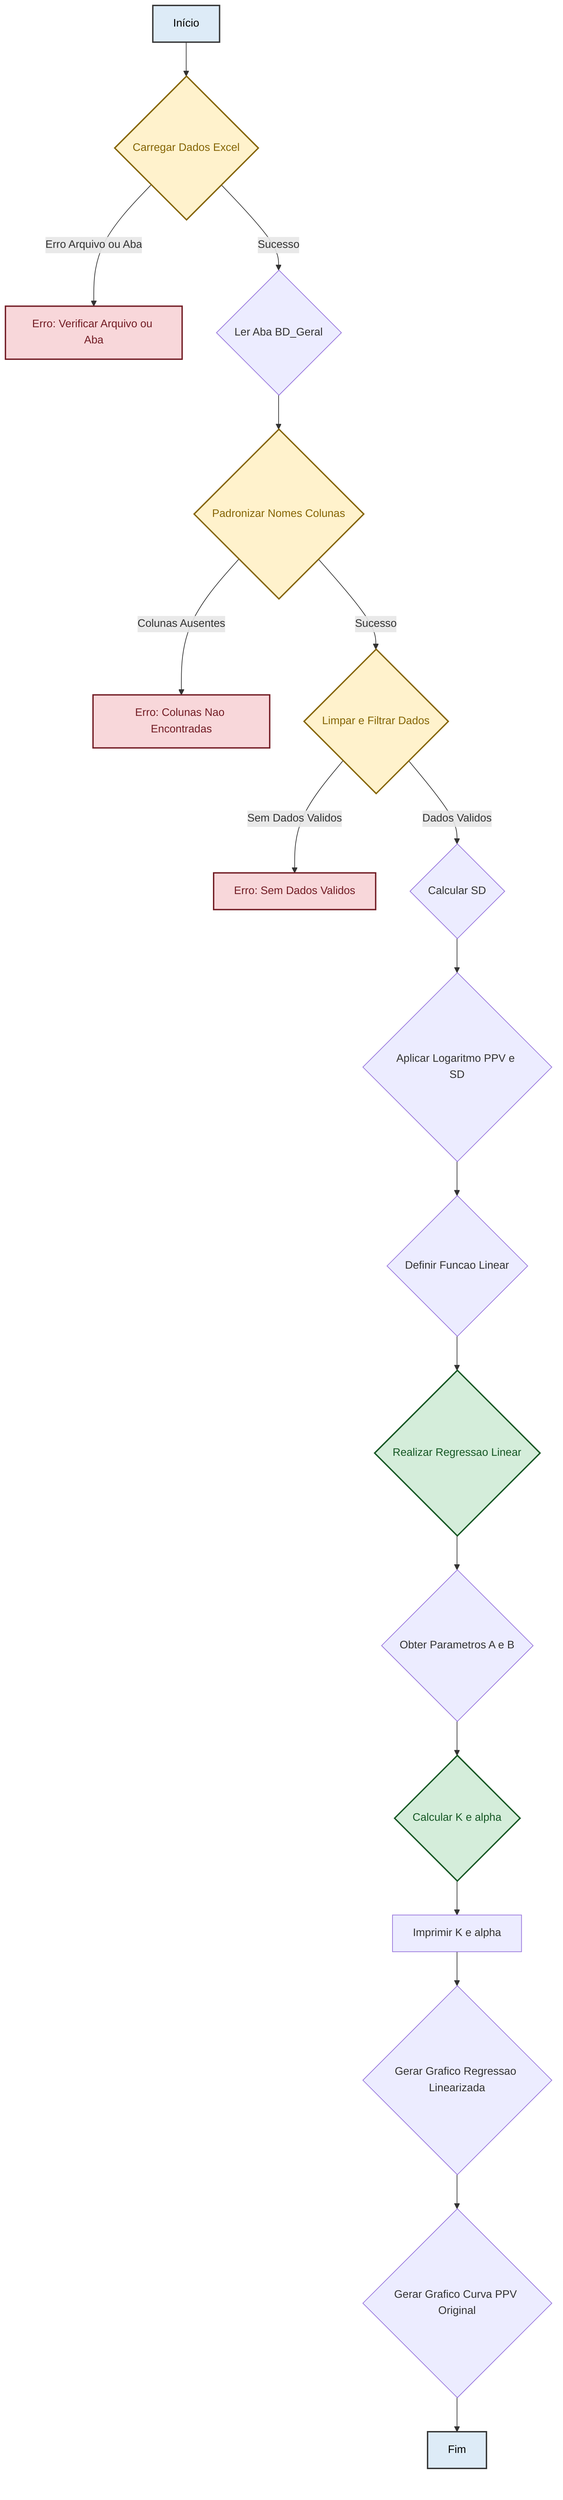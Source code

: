 graph TD
    A[Início] --> B{Carregar Dados Excel};
    B -- Erro Arquivo ou Aba --> C[Erro: Verificar Arquivo ou Aba];
    B -- Sucesso --> D{Ler Aba BD_Geral};
    D --> E{Padronizar Nomes Colunas};
    E -- Colunas Ausentes --> F[Erro: Colunas Nao Encontradas];
    E -- Sucesso --> G{Limpar e Filtrar Dados};
    G -- Sem Dados Validos --> H[Erro: Sem Dados Validos];
    G -- Dados Validos --> I{Calcular SD};
    I --> J{Aplicar Logaritmo PPV e SD};
    J --> K{Definir Funcao Linear};
    K --> L{Realizar Regressao Linear};
    L --> M{Obter Parametros A e B};
    M --> N{Calcular K e alpha};
    N --> O[Imprimir K e alpha];
    O --> P{Gerar Grafico Regressao Linearizada};
    P --> Q{Gerar Grafico Curva PPV Original};
    Q --> R[Fim];

    %% Estilos opcionais para melhor visualização
    style A fill:#DDEBF7,stroke:#333,stroke-width:2px,color:#000
    style R fill:#DDEBF7,stroke:#333,stroke-width:2px,color:#000
    style C fill:#F8D7DA,stroke:#721C24,stroke-width:2px,color:#721C24
    style F fill:#F8D7DA,stroke:#721C24,stroke-width:2px,color:#721C24
    style H fill:#F8D7DA,stroke:#721C24,stroke-width:2px,color:#721C24
    style B fill:#FFF2CC,stroke:#856404,stroke-width:2px,color:#856404
    style E fill:#FFF2CC,stroke:#856404,stroke-width:2px,color:#856404
    style G fill:#FFF2CC,stroke:#856404,stroke-width:2px,color:#856404
    style L fill:#D4EDDA,stroke:#155724,stroke-width:2px,color:#155724
    style N fill:#D4EDDA,stroke:#155724,stroke-width:2px,color:#155724
